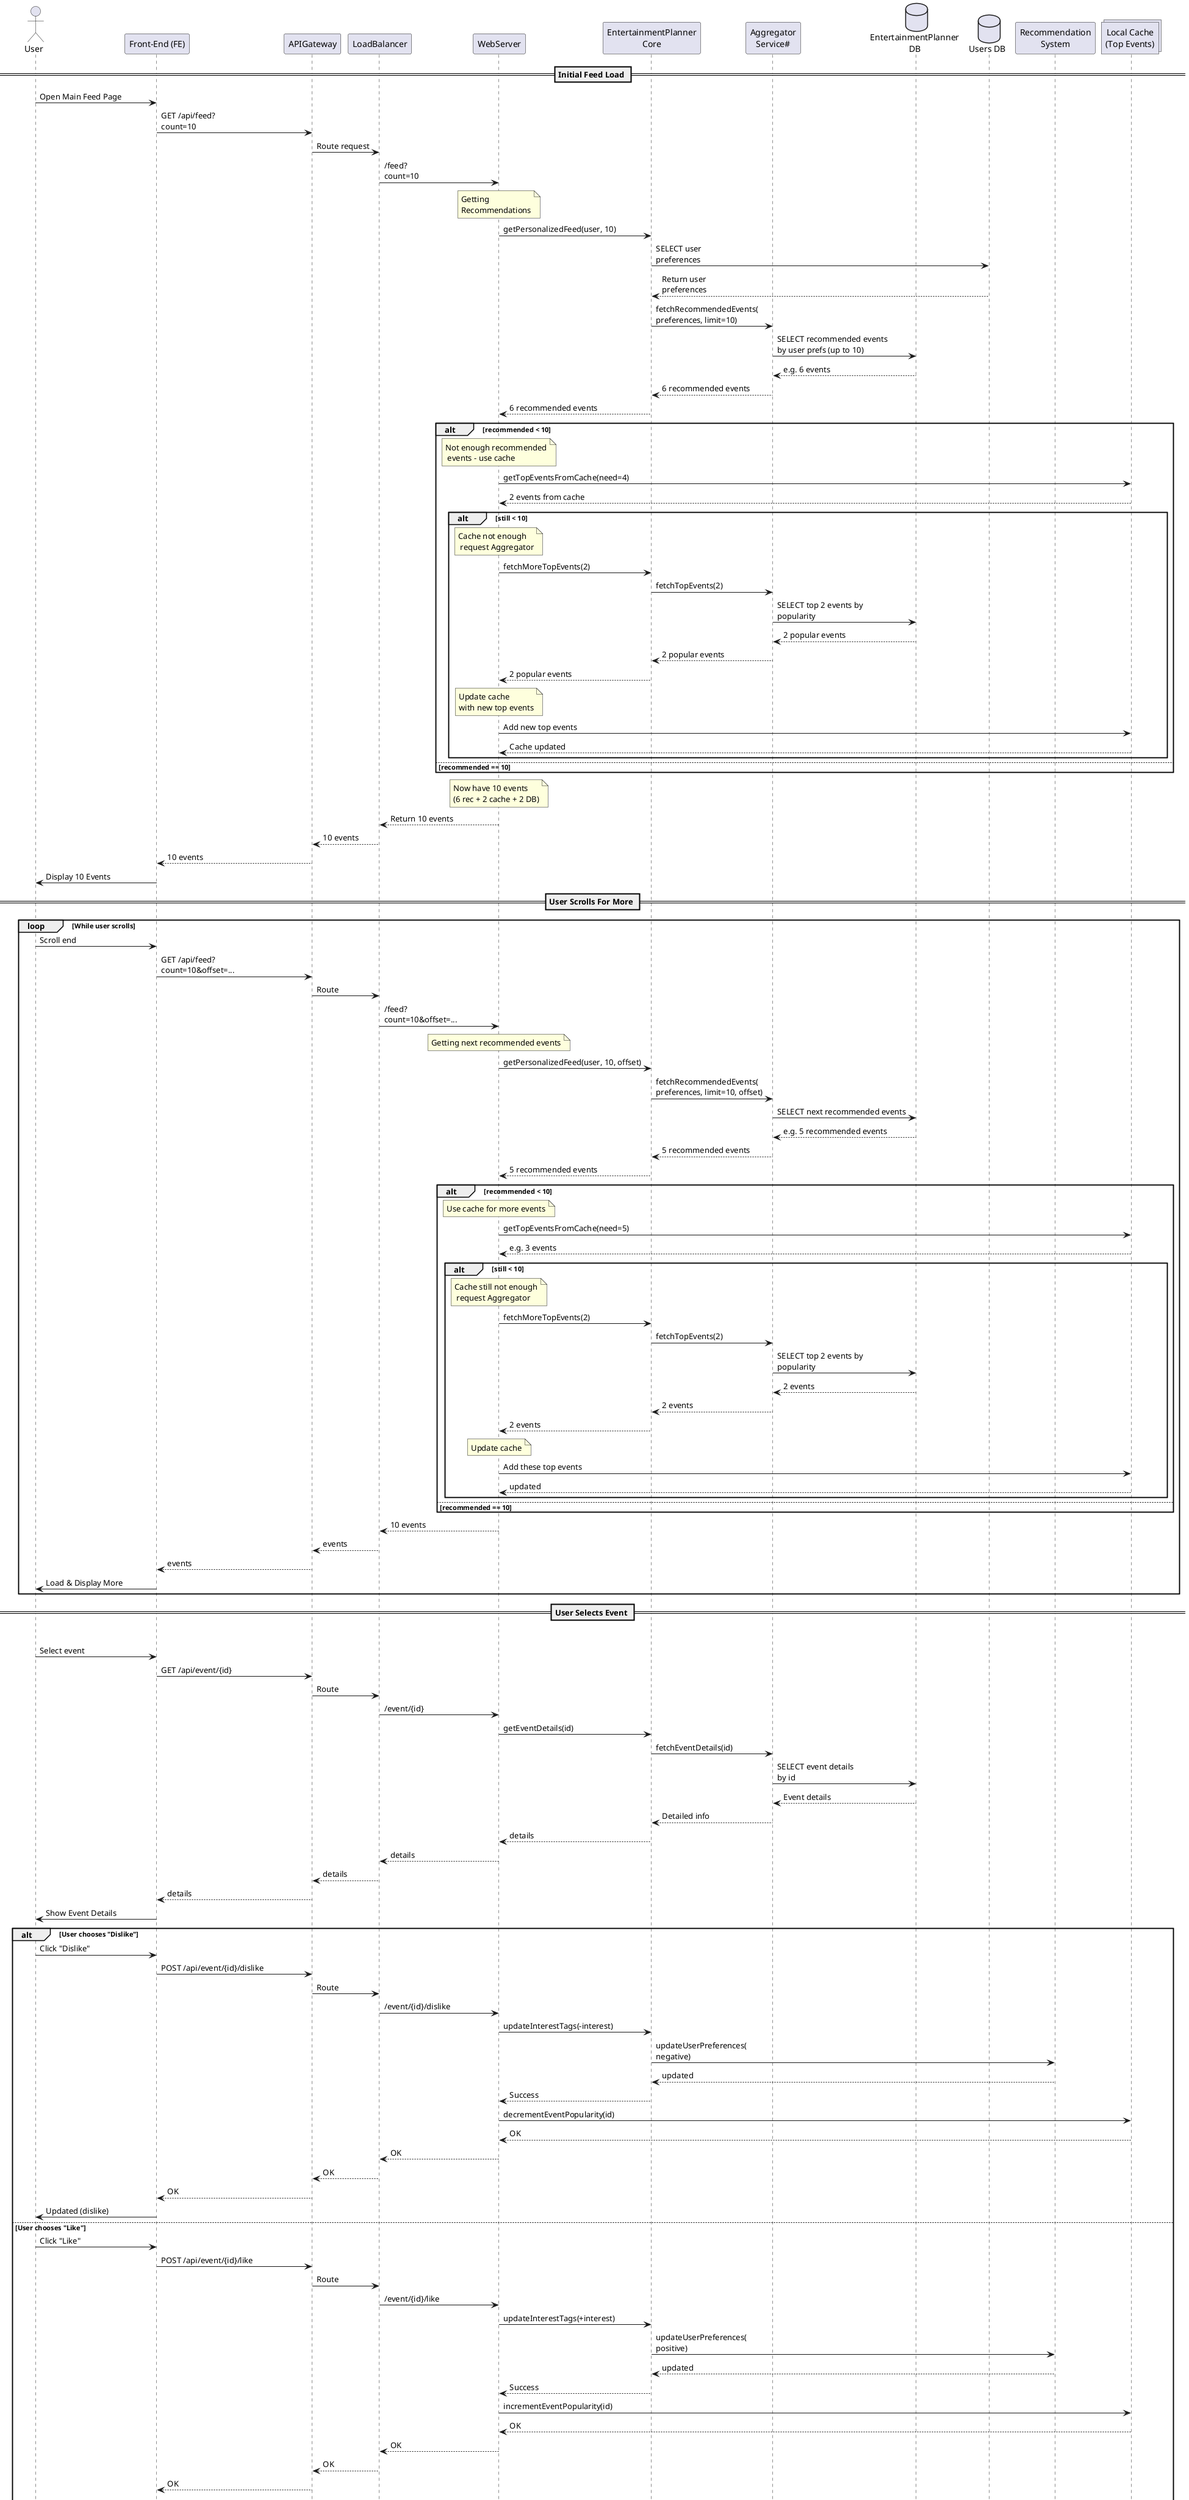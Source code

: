 @startuml
actor User
participant "Front-End (FE)" as FE
participant APIGateway
participant LoadBalancer
participant WebServer
participant "EntertainmentPlanner\nCore" as Core
participant "Aggregator\nService#" as Agg
database "EntertainmentPlanner\nDB" as EPDB
database "Users DB" as UDB
participant "Recommendation\nSystem" as RS
collections "Local Cache\n(Top Events)" as Cache

== Initial Feed Load ==
User -> FE: Open Main Feed Page
FE -> APIGateway: GET /api/feed?\ncount=10
APIGateway -> LoadBalancer: Route request
LoadBalancer -> WebServer: /feed?\ncount=10

note over WebServer: Getting\nRecommendations
WebServer -> Core: getPersonalizedFeed(user, 10)
Core -> UDB: SELECT user\npreferences
UDB --> Core: Return user\npreferences
Core -> Agg: fetchRecommendedEvents(\npreferences, limit=10)
Agg -> EPDB: SELECT recommended events\nby user prefs (up to 10)
EPDB --> Agg: e.g. 6 events
Agg --> Core: 6 recommended events
Core --> WebServer: 6 recommended events

alt recommended < 10
  note over WebServer: Not enough recommended\n events - use cache
  WebServer -> Cache: getTopEventsFromCache(need=4)
  Cache --> WebServer: 2 events from cache

  alt still < 10
    note over WebServer: Cache not enough\n request Aggregator
    WebServer -> Core: fetchMoreTopEvents(2)
    Core -> Agg: fetchTopEvents(2)
    Agg -> EPDB: SELECT top 2 events by\npopularity
    EPDB --> Agg: 2 popular events
    Agg --> Core: 2 popular events
    Core --> WebServer: 2 popular events

    note over WebServer: Update cache\nwith new top events
    WebServer -> Cache: Add new top events
    Cache --> WebServer: Cache updated
  end
else recommended == 10
  ' Already full list
end

note over WebServer: Now have 10 events\n(6 rec + 2 cache + 2 DB)
WebServer --> LoadBalancer: Return 10 events
LoadBalancer --> APIGateway: 10 events
APIGateway --> FE: 10 events
FE -> User: Display 10 Events

== User Scrolls For More ==
loop While user scrolls
  User -> FE: Scroll end
  FE -> APIGateway: GET /api/feed?\ncount=10&offset=...
  APIGateway -> LoadBalancer: Route
  LoadBalancer -> WebServer: /feed?\ncount=10&offset=...

  note over WebServer: Getting next recommended events
  WebServer -> Core: getPersonalizedFeed(user, 10, offset)
  Core -> Agg: fetchRecommendedEvents(\npreferences, limit=10, offset)
  Agg -> EPDB: SELECT next recommended events
  EPDB --> Agg: e.g. 5 recommended events
  Agg --> Core: 5 recommended events
  Core --> WebServer: 5 recommended events

  alt recommended < 10
    note over WebServer: Use cache for more events
    WebServer -> Cache: getTopEventsFromCache(need=5)
    Cache --> WebServer: e.g. 3 events

    alt still < 10
      note over WebServer: Cache still not enough\n request Aggregator
      WebServer -> Core: fetchMoreTopEvents(2)
      Core -> Agg: fetchTopEvents(2)
      Agg -> EPDB: SELECT top 2 events by\npopularity
      EPDB --> Agg: 2 events
      Agg --> Core: 2 events
      Core --> WebServer: 2 events

      note over WebServer: Update cache
      WebServer -> Cache: Add these top events
      Cache --> WebServer: updated
    end
  else recommended == 10
    ' full list
  end

  WebServer --> LoadBalancer: 10 events
  LoadBalancer --> APIGateway: events
  APIGateway --> FE: events
  FE -> User: Load & Display More
end

== User Selects Event ==
loop While user selects event
  User -> FE: Select event
  FE -> APIGateway: GET /api/event/{id}
  APIGateway -> LoadBalancer: Route
  LoadBalancer -> WebServer: /event/{id}
  WebServer -> Core: getEventDetails(id)
  Core -> Agg: fetchEventDetails(id)
  Agg -> EPDB: SELECT event details\nby id
  EPDB --> Agg: Event details
  Agg --> Core: Detailed info
  Core --> WebServer: details
  WebServer --> LoadBalancer: details
  LoadBalancer --> APIGateway: details
  APIGateway --> FE: details
  FE -> User: Show Event Details

  alt User chooses "Dislike"
    User -> FE: Click "Dislike"
    FE -> APIGateway: POST /api/event/{id}/dislike
    APIGateway -> LoadBalancer: Route
    LoadBalancer -> WebServer: /event/{id}/dislike
    WebServer -> Core: updateInterestTags(-interest)
    Core -> RS: updateUserPreferences(\nnegative)
    RS --> Core: updated
    Core --> WebServer: Success

    WebServer -> Cache: decrementEventPopularity(id)
    Cache --> WebServer: OK

    WebServer --> LoadBalancer: OK
    LoadBalancer --> APIGateway: OK
    APIGateway --> FE: OK
    FE -> User: Updated (dislike)
  else User chooses "Like"
    User -> FE: Click "Like"
    FE -> APIGateway: POST /api/event/{id}/like
    APIGateway -> LoadBalancer: Route
    LoadBalancer -> WebServer: /event/{id}/like
    WebServer -> Core: updateInterestTags(+interest)
    Core -> RS: updateUserPreferences(\npositive)
    RS --> Core: updated
    Core --> WebServer: Success

    WebServer -> Cache: incrementEventPopularity(id)
    Cache --> WebServer: OK

    WebServer --> LoadBalancer: OK
    LoadBalancer --> APIGateway: OK
    APIGateway --> FE: OK
    FE -> User: Updated (like)
  else User chooses "Add"
    User -> FE: Click "Add"
    FE -> APIGateway: POST /api/event/{id}/add_to_schedule
    APIGateway -> LoadBalancer: Route
    LoadBalancer -> WebServer: /event/{id}/add_to_schedule

    WebServer -> Core: isEventInUserSchedule(user,id)
    Core -> UDB: SELECT FROM user_schedule\nWHERE user_id=? AND event_id=?
    UDB --> Core: record or null

    alt already in schedule?
      Core --> WebServer: event in schedule
      WebServer --> LoadBalancer: Conflict
      LoadBalancer --> APIGateway: Conflict
      APIGateway --> FE: "Event already in schedule"
      FE -> User: "Event already added"
    else not in schedule
      Core -> UDB: INSERT event into schedule
      UDB --> Core: OK

      Core -> Agg: fetchEventTags(eventId)
      Agg -> EPDB: SELECT tags\nWHERE event_id=?
      EPDB --> Agg: tags (e.g. music, nightlife)
      Agg --> Core: tags

      Core -> RS: updateUserPreferences(\npositive by tags)
      RS --> Core: updated
      Core --> WebServer: Success

      WebServer -> Cache: incrementEventPopularity(id)
      Cache --> WebServer: OK

      WebServer --> LoadBalancer: OK
      LoadBalancer --> APIGateway: OK
      APIGateway --> FE: OK
      FE -> User: Redirect to Add Activity Page
    end
end

== Dock Menu ==
alt User chooses "My Profile"
  User -> FE: My Profile
  FE -> APIGateway: GET /api/user/profile
  APIGateway -> LoadBalancer: Route
  LoadBalancer -> WebServer: /user/profile
  WebServer -> Core: getUserProfile(user)
  Core -> UDB: SELECT user profile
  UDB --> Core: profile data
  Core --> WebServer: profile
  WebServer --> LoadBalancer: OK
  LoadBalancer --> APIGateway: OK
  APIGateway --> FE: profile
  FE -> User: Display Profile
else User chooses "My Schedule"
  User -> FE: My Schedule
  FE -> APIGateway: GET /api/user/schedule
  APIGateway -> LoadBalancer: Route
  LoadBalancer -> WebServer: /user/schedule
  WebServer -> Core: getUserSchedule(user)
  Core -> UDB: SELECT user schedule
  UDB --> Core: schedule data
  Core --> WebServer: schedule
  WebServer --> LoadBalancer: OK
  LoadBalancer --> APIGateway: OK
  APIGateway --> FE: schedule data
  FE -> User: Display Schedule
else User chooses "Find Activity"
  User -> FE: Find Activity
  FE -> User: Display Finder Page
else User chooses "Feed"
  User -> FE: Feed
  FE -> User: Display Feed Page
end
@enduml
